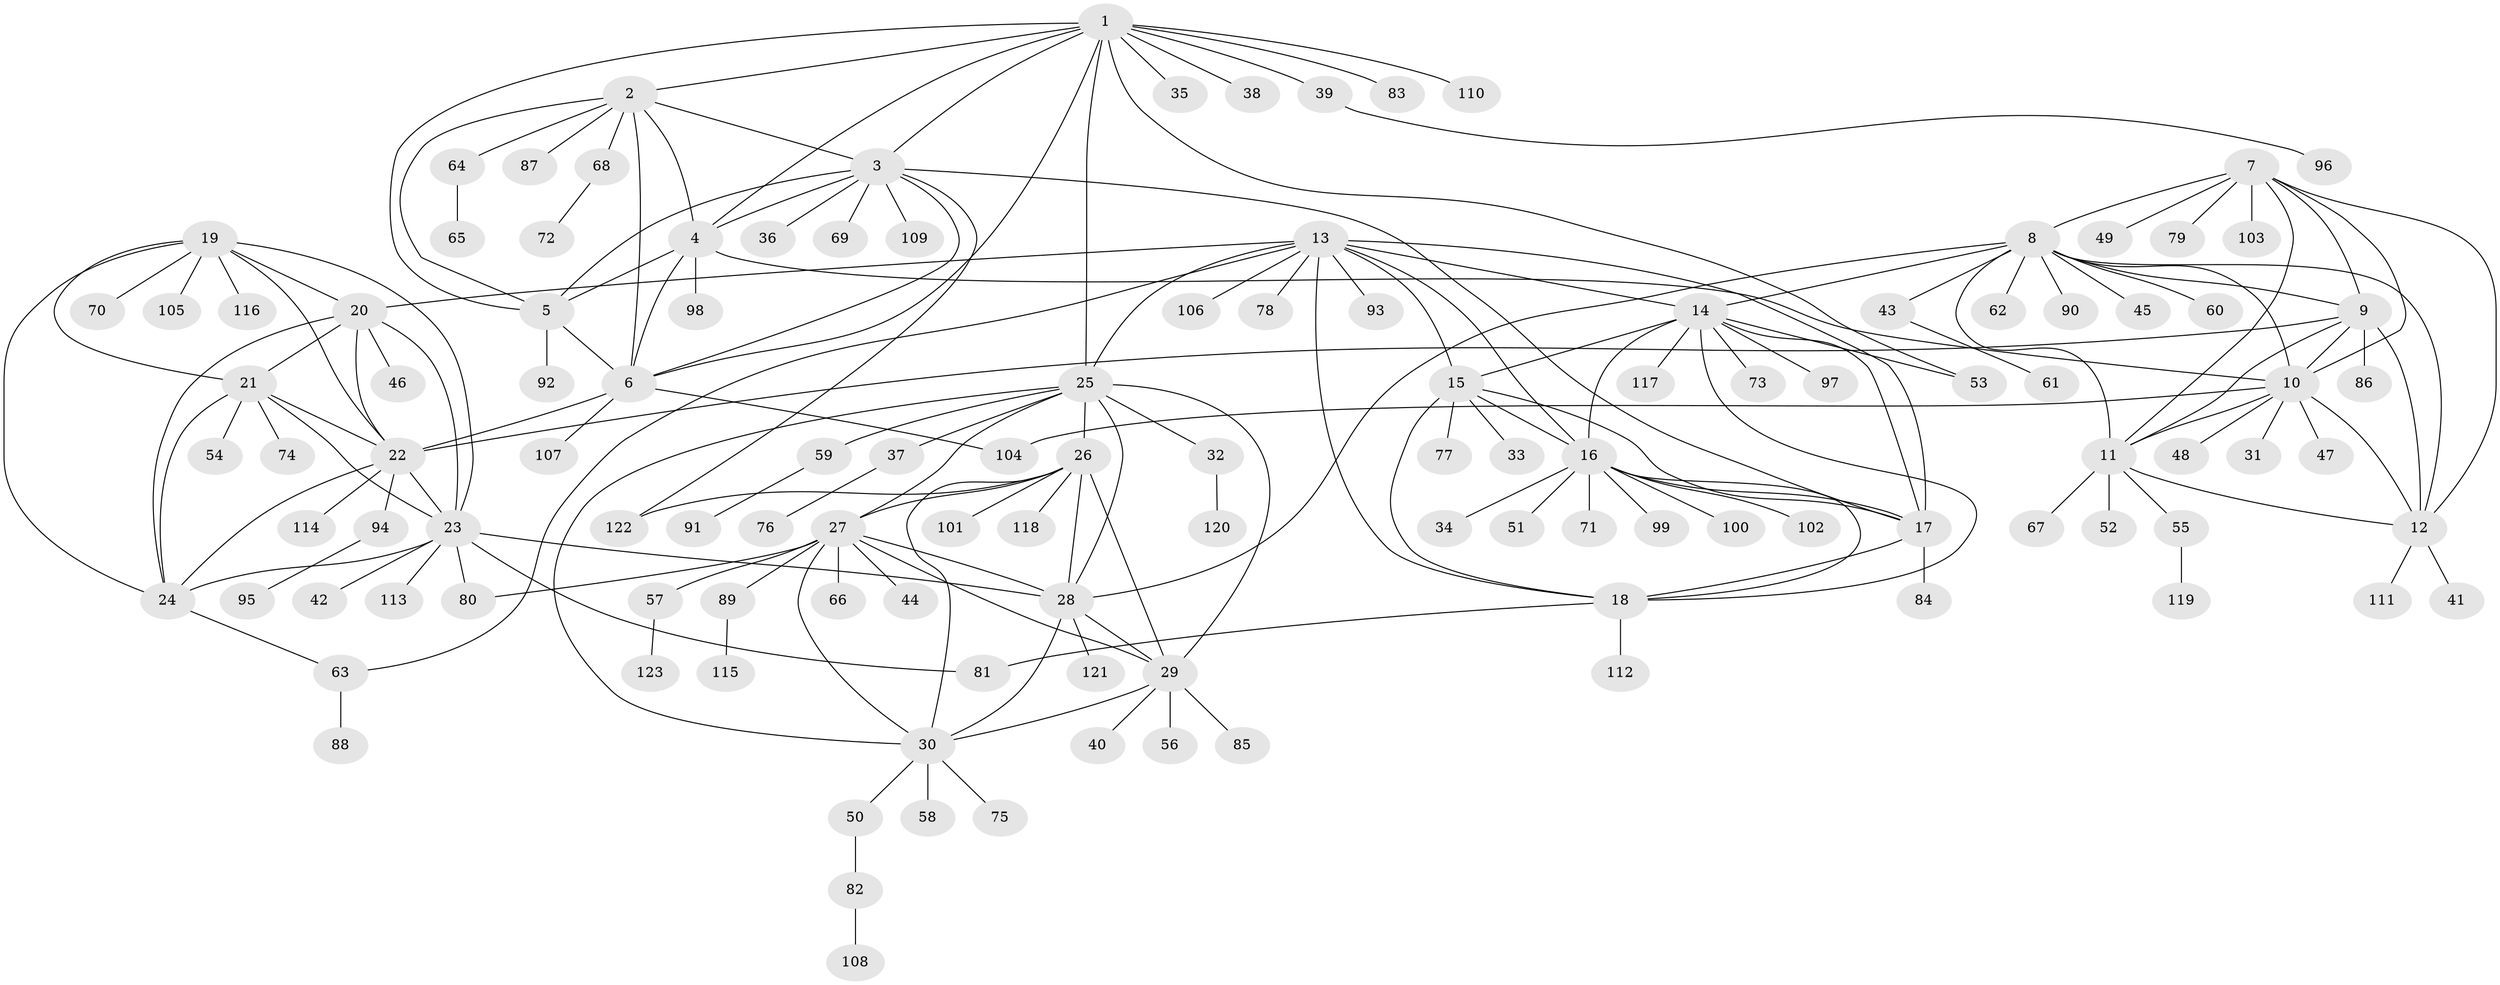 // Generated by graph-tools (version 1.1) at 2025/16/03/09/25 04:16:00]
// undirected, 123 vertices, 184 edges
graph export_dot {
graph [start="1"]
  node [color=gray90,style=filled];
  1;
  2;
  3;
  4;
  5;
  6;
  7;
  8;
  9;
  10;
  11;
  12;
  13;
  14;
  15;
  16;
  17;
  18;
  19;
  20;
  21;
  22;
  23;
  24;
  25;
  26;
  27;
  28;
  29;
  30;
  31;
  32;
  33;
  34;
  35;
  36;
  37;
  38;
  39;
  40;
  41;
  42;
  43;
  44;
  45;
  46;
  47;
  48;
  49;
  50;
  51;
  52;
  53;
  54;
  55;
  56;
  57;
  58;
  59;
  60;
  61;
  62;
  63;
  64;
  65;
  66;
  67;
  68;
  69;
  70;
  71;
  72;
  73;
  74;
  75;
  76;
  77;
  78;
  79;
  80;
  81;
  82;
  83;
  84;
  85;
  86;
  87;
  88;
  89;
  90;
  91;
  92;
  93;
  94;
  95;
  96;
  97;
  98;
  99;
  100;
  101;
  102;
  103;
  104;
  105;
  106;
  107;
  108;
  109;
  110;
  111;
  112;
  113;
  114;
  115;
  116;
  117;
  118;
  119;
  120;
  121;
  122;
  123;
  1 -- 2;
  1 -- 3;
  1 -- 4;
  1 -- 5;
  1 -- 6;
  1 -- 25;
  1 -- 35;
  1 -- 38;
  1 -- 39;
  1 -- 53;
  1 -- 83;
  1 -- 110;
  2 -- 3;
  2 -- 4;
  2 -- 5;
  2 -- 6;
  2 -- 64;
  2 -- 68;
  2 -- 87;
  3 -- 4;
  3 -- 5;
  3 -- 6;
  3 -- 17;
  3 -- 36;
  3 -- 69;
  3 -- 109;
  3 -- 122;
  4 -- 5;
  4 -- 6;
  4 -- 10;
  4 -- 98;
  5 -- 6;
  5 -- 92;
  6 -- 22;
  6 -- 104;
  6 -- 107;
  7 -- 8;
  7 -- 9;
  7 -- 10;
  7 -- 11;
  7 -- 12;
  7 -- 49;
  7 -- 79;
  7 -- 103;
  8 -- 9;
  8 -- 10;
  8 -- 11;
  8 -- 12;
  8 -- 14;
  8 -- 28;
  8 -- 43;
  8 -- 45;
  8 -- 60;
  8 -- 62;
  8 -- 90;
  9 -- 10;
  9 -- 11;
  9 -- 12;
  9 -- 22;
  9 -- 86;
  10 -- 11;
  10 -- 12;
  10 -- 31;
  10 -- 47;
  10 -- 48;
  10 -- 104;
  11 -- 12;
  11 -- 52;
  11 -- 55;
  11 -- 67;
  12 -- 41;
  12 -- 111;
  13 -- 14;
  13 -- 15;
  13 -- 16;
  13 -- 17;
  13 -- 18;
  13 -- 20;
  13 -- 25;
  13 -- 63;
  13 -- 78;
  13 -- 93;
  13 -- 106;
  14 -- 15;
  14 -- 16;
  14 -- 17;
  14 -- 18;
  14 -- 53;
  14 -- 73;
  14 -- 97;
  14 -- 117;
  15 -- 16;
  15 -- 17;
  15 -- 18;
  15 -- 33;
  15 -- 77;
  16 -- 17;
  16 -- 18;
  16 -- 34;
  16 -- 51;
  16 -- 71;
  16 -- 99;
  16 -- 100;
  16 -- 102;
  17 -- 18;
  17 -- 84;
  18 -- 81;
  18 -- 112;
  19 -- 20;
  19 -- 21;
  19 -- 22;
  19 -- 23;
  19 -- 24;
  19 -- 70;
  19 -- 105;
  19 -- 116;
  20 -- 21;
  20 -- 22;
  20 -- 23;
  20 -- 24;
  20 -- 46;
  21 -- 22;
  21 -- 23;
  21 -- 24;
  21 -- 54;
  21 -- 74;
  22 -- 23;
  22 -- 24;
  22 -- 94;
  22 -- 114;
  23 -- 24;
  23 -- 28;
  23 -- 42;
  23 -- 80;
  23 -- 81;
  23 -- 113;
  24 -- 63;
  25 -- 26;
  25 -- 27;
  25 -- 28;
  25 -- 29;
  25 -- 30;
  25 -- 32;
  25 -- 37;
  25 -- 59;
  26 -- 27;
  26 -- 28;
  26 -- 29;
  26 -- 30;
  26 -- 101;
  26 -- 118;
  26 -- 122;
  27 -- 28;
  27 -- 29;
  27 -- 30;
  27 -- 44;
  27 -- 57;
  27 -- 66;
  27 -- 80;
  27 -- 89;
  28 -- 29;
  28 -- 30;
  28 -- 121;
  29 -- 30;
  29 -- 40;
  29 -- 56;
  29 -- 85;
  30 -- 50;
  30 -- 58;
  30 -- 75;
  32 -- 120;
  37 -- 76;
  39 -- 96;
  43 -- 61;
  50 -- 82;
  55 -- 119;
  57 -- 123;
  59 -- 91;
  63 -- 88;
  64 -- 65;
  68 -- 72;
  82 -- 108;
  89 -- 115;
  94 -- 95;
}
